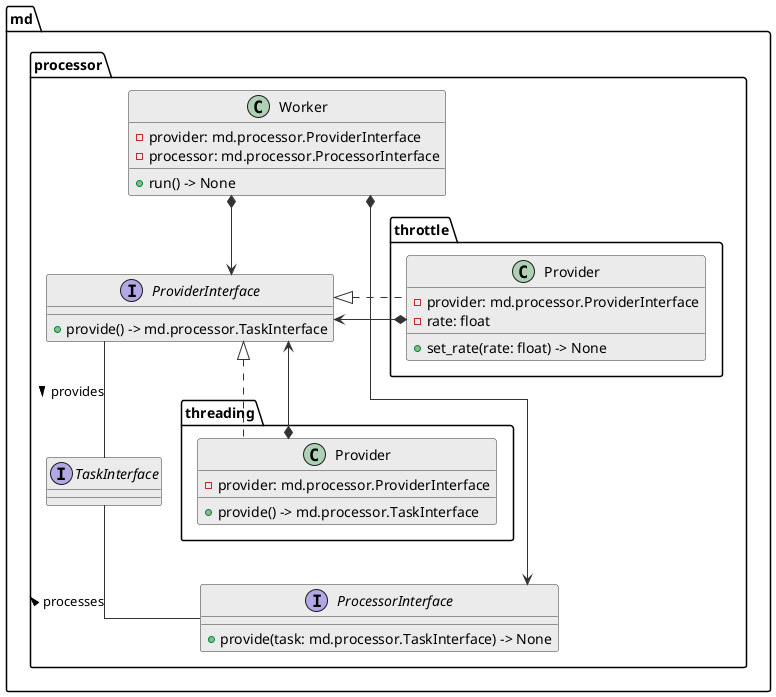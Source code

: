 @startuml

skinparam class {
  BackgroundColor #ebebeb
  ArrowColor      #333
  BorderColor     #333
}

skinparam lineType ortho

package md.processor.threading {
  class md.processor.threading.Provider implements md.processor.ProviderInterface {
    - provider: md.processor.ProviderInterface
    + provide() -> md.processor.TaskInterface
  }

  md.processor.threading.Provider *--> md.processor.ProviderInterface
}

package md.processor.throttle {
  class md.processor.throttle.Provider implements md.processor.ProviderInterface {
    - provider: md.processor.ProviderInterface
    - rate: float
    + set_rate(rate: float) -> None
  }

  md.processor.throttle.Provider *-> md.processor.ProviderInterface
}

package md.processor {
  interface md.processor.TaskInterface {}
  interface md.processor.ProviderInterface {
    + provide() -> md.processor.TaskInterface
  }

  interface md.processor.ProcessorInterface {
    + provide(task: md.processor.TaskInterface) -> None
  }

  md.processor.ProviderInterface -down- md.processor.TaskInterface : "provides >"
  md.processor.ProcessorInterface -up- md.processor.TaskInterface : "processes >"

  class md.processor.Worker {
    - provider: md.processor.ProviderInterface
    - processor: md.processor.ProcessorInterface
    + run() -> None
  }

  md.processor.Worker *--> md.processor.ProviderInterface
  md.processor.Worker *-> md.processor.ProcessorInterface
}

@enduml
